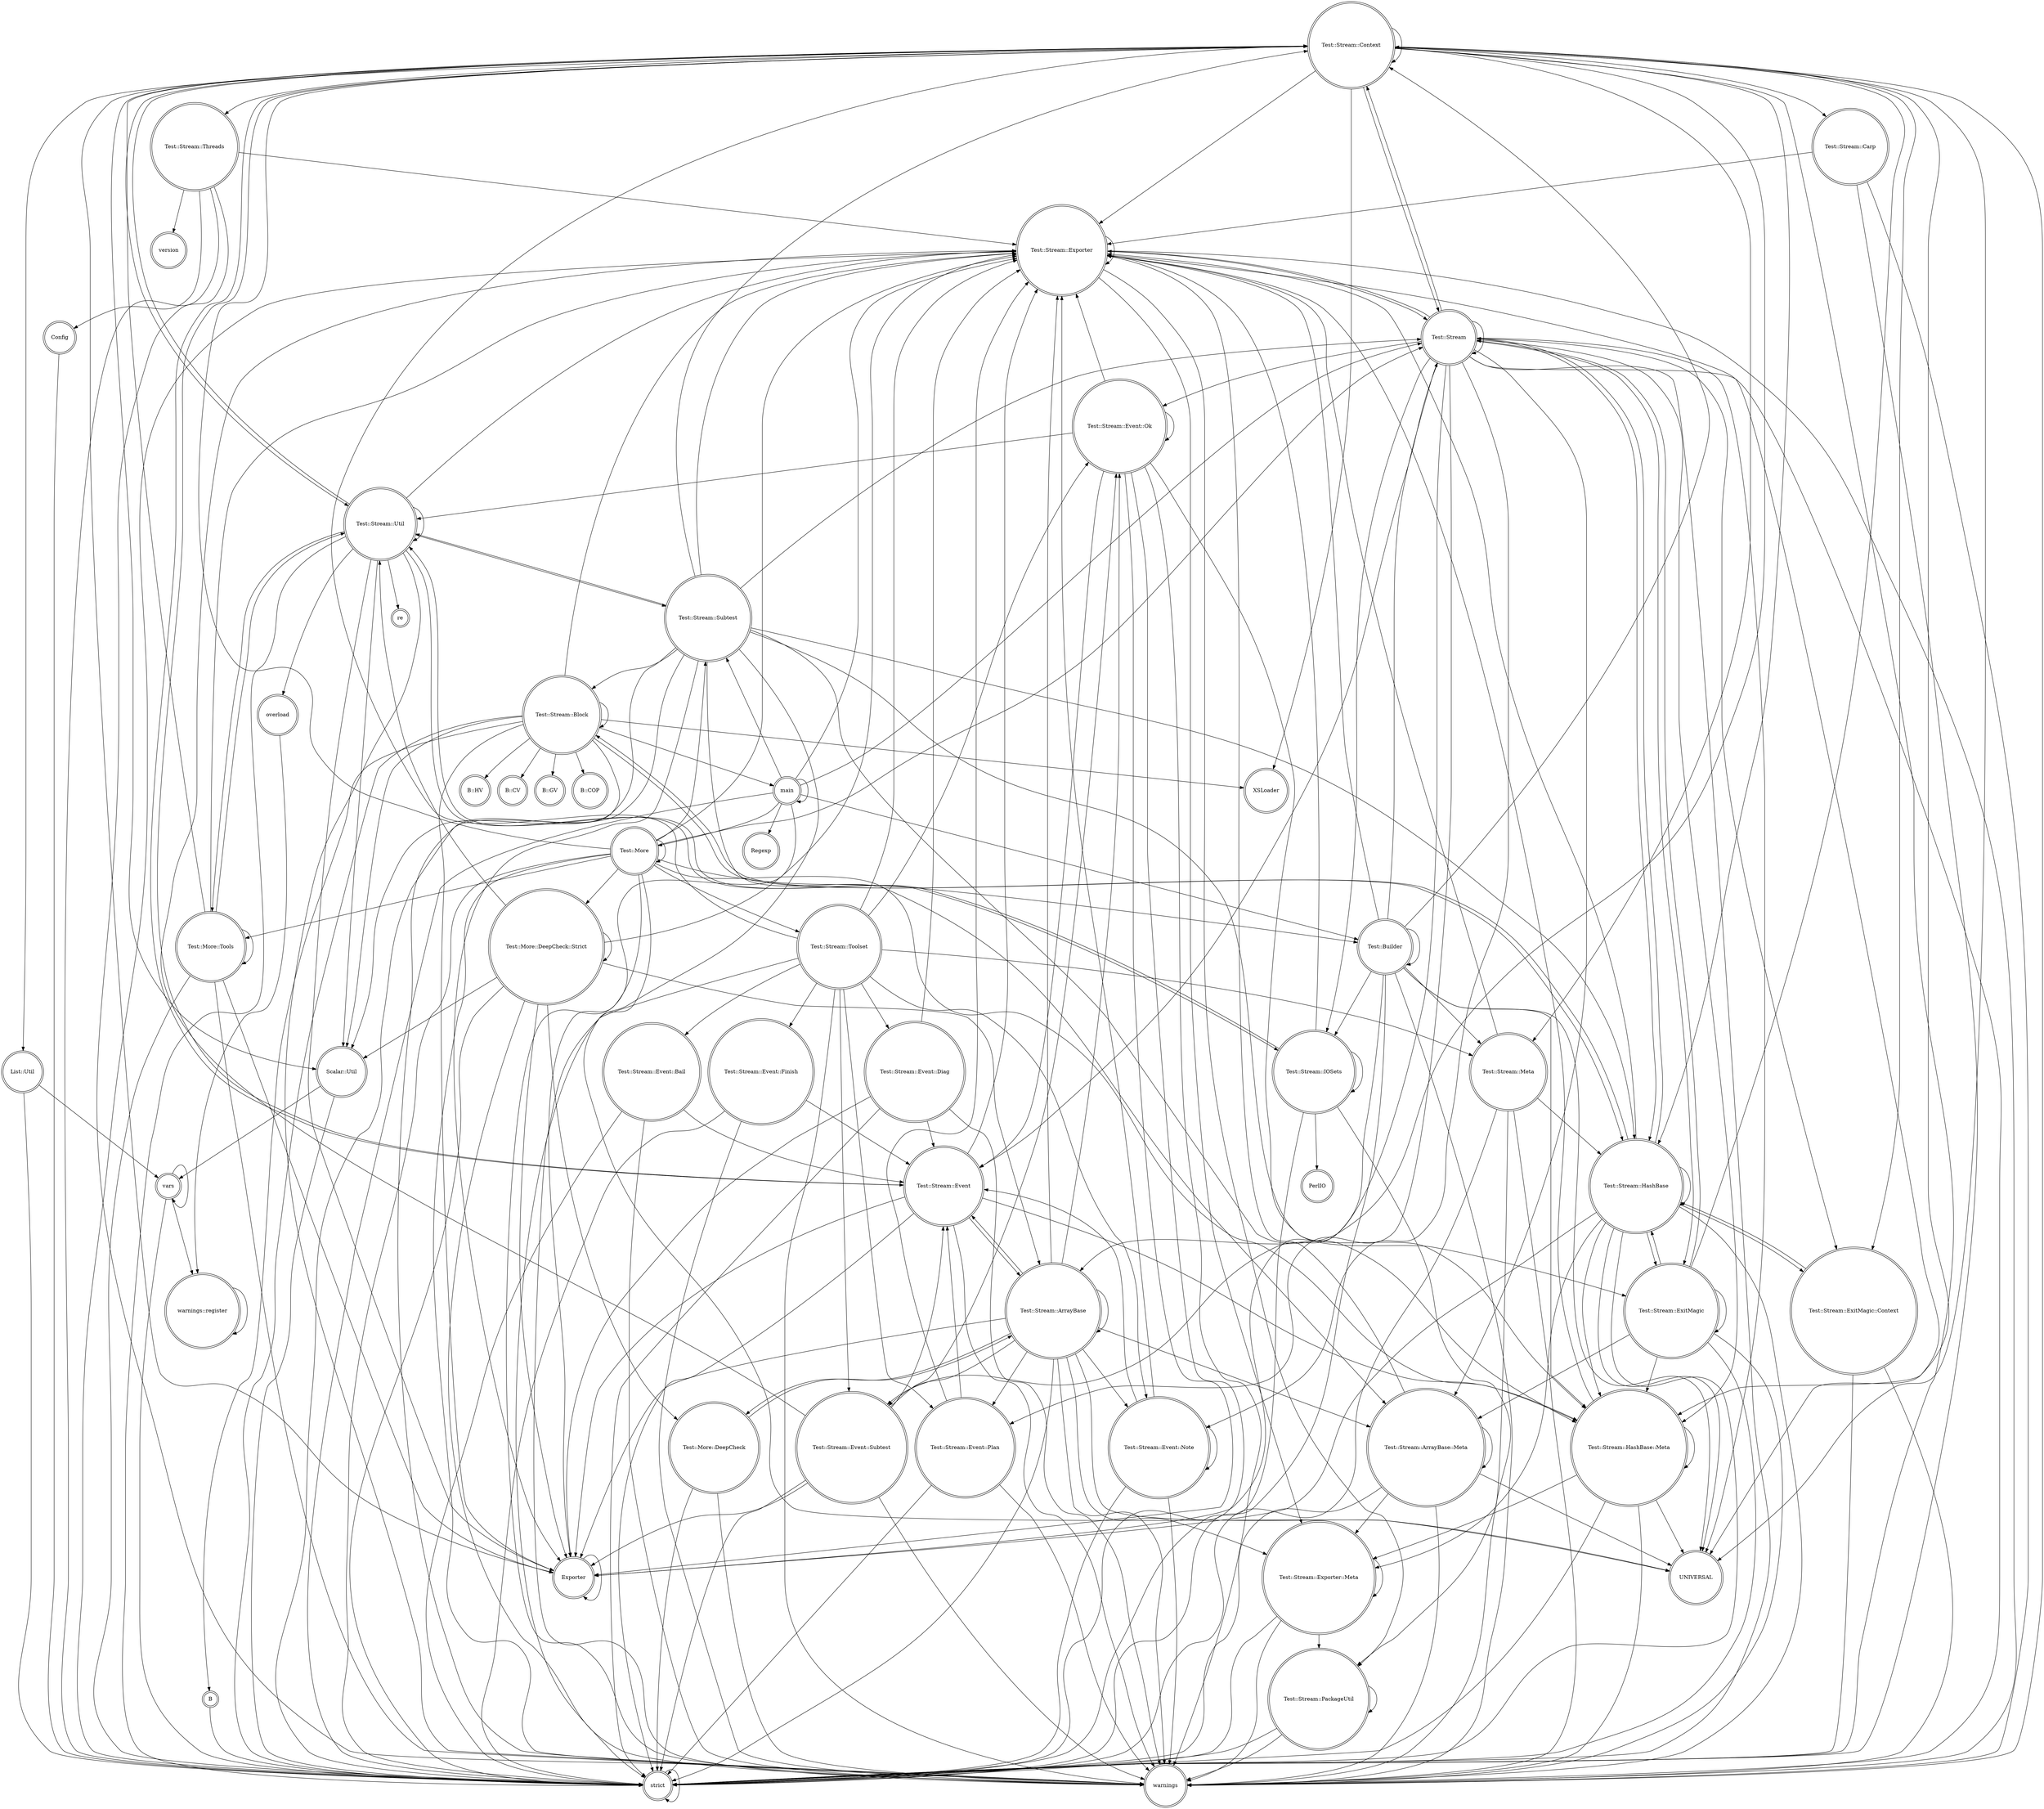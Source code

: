 digraph {
graph [overlap=false]
node [shape=doublecircle];
"Test::Stream::Context" -> "List::Util";
"Test::More" -> "Test::More";
"Test::Stream::IOSets" -> "Test::Stream::IOSets";
"Test::More::Tools" -> "Test::Stream::Exporter";
"Test::Stream::Threads" -> "Config";
"Test::Stream::ArrayBase" -> "Test::Stream::Event";
"Test::Stream::Event::Subtest" -> "Test::Stream::Exporter";
"Test::Stream::Exporter" -> "strict";
"Test::Stream::Block" -> "B::COP";
"Test::Stream::ArrayBase" -> "Test::Stream::ArrayBase::Meta";
"Test::More::DeepCheck" -> "strict";
"Test::Stream::ExitMagic" -> "Test::Stream::ExitMagic";
"Test::Stream::Event::Plan" -> "Test::Stream::Exporter";
"Test::Stream" -> "Test::Stream::HashBase::Meta";
"Test::Stream::HashBase" -> "Test::Stream::ExitMagic::Context";
"Test::Stream::Threads" -> "version";
"Test::Stream" -> "Test::Stream::HashBase";
"Test::Stream::PackageUtil" -> "warnings";
"main" -> "strict";
"Test::Stream::HashBase" -> "Test::Stream::Exporter";
"Test::Stream::Event::Diag" -> "warnings";
"Test::Stream::HashBase::Meta" -> "UNIVERSAL";
"Test::Stream::HashBase::Meta" -> "Test::Stream::Exporter";
"Test::More" -> "Test::Stream::Exporter";
"Test::More" -> "Test::Stream::HashBase::Meta";
"Test::Stream::Meta" -> "Test::Stream::Exporter";
"Test::Stream::Subtest" -> "warnings";
"Test::Stream::ArrayBase" -> "Test::Stream::Event::Subtest";
"Test::Stream::Toolset" -> "Test::Stream::Event::Diag";
"Test::Stream::Toolset" -> "Test::Stream::Event::Bail";
"Test::Stream::Subtest" -> "Test::Stream::ExitMagic";
"Test::Stream::Exporter" -> "warnings";
"Test::Stream::Context" -> "Test::Stream::Util";
"Test::Stream::Context" -> "Test::Stream::Meta";
"Test::Builder" -> "Exporter";
"Test::Stream::Event::Bail" -> "strict";
"Test::More::DeepCheck" -> "warnings";
"Test::Stream::HashBase" -> "UNIVERSAL";
"Test::Stream::ExitMagic" -> "Test::Stream::ArrayBase::Meta";
"Test::Stream::Toolset" -> "Test::Stream::Meta";
"Test::Stream::Event::Subtest" -> "Exporter";
"Test::Stream::HashBase" -> "Test::Stream::ExitMagic";
"Test::Stream::ArrayBase::Meta" -> "Test::Stream::ArrayBase::Meta";
"Test::Stream::ArrayBase" -> "Test::Stream::Exporter";
"Test::Stream::Exporter" -> "Test::Stream::Exporter::Meta";
"Test::More" -> "Exporter";
"Test::Stream::Meta" -> "strict";
"Test::Stream::Event::Bail" -> "warnings";
"Test::Stream::ArrayBase" -> "warnings";
"Test::Stream::PackageUtil" -> "Test::Stream::PackageUtil";
"Test::Stream::Context" -> "Exporter";
"Test::More::Tools" -> "Test::More::Tools";
"Test::Stream::ExitMagic::Context" -> "warnings";
"Test::Stream" -> "Test::Stream::Event::Plan";
"Test::Stream::ArrayBase" -> "Test::Stream::Event::Note";
"Test::Stream::Event::Diag" -> "Test::Stream::Event";
"main" -> "main";
"Test::Stream::Util" -> "Test::More::Tools";
"Test::Stream::Context" -> "Test::Stream::Carp";
"Test::Stream::Util" -> "Test::Stream::Context";
"Test::Stream::Toolset" -> "Test::Stream::Event::Subtest";
"Test::More::Tools" -> "Test::Stream::Context";
"Test::Stream::Context" -> "Test::Stream::ExitMagic::Context";
"Test::Stream::Subtest" -> "Scalar::Util";
"Test::Stream::ExitMagic" -> "Test::Stream::HashBase::Meta";
"Test::Stream::Block" -> "strict";
"Test::More" -> "Test::More::Tools";
"Test::Stream::Subtest" -> "Test::Stream::HashBase::Meta";
"Test::Stream" -> "Test::Stream::Event";
"Test::Stream::Util" -> "Test::Stream::Subtest";
"Test::Stream::HashBase" -> "Test::Stream::Exporter::Meta";
"Test::More::DeepCheck::Strict" -> "Test::More::DeepCheck::Strict";
"Test::Stream::Event::Ok" -> "strict";
"Test::Stream::Toolset" -> "warnings";
"Test::Stream::Exporter::Meta" -> "strict";
"Test::Stream::ExitMagic" -> "Test::Stream::Context";
"Test::More::DeepCheck::Strict" -> "strict";
"Test::More" -> "Test::Stream::Context";
"Test::Stream::ArrayBase" -> "Test::Stream::ArrayBase";
"Test::Stream::Util" -> "warnings";
"Test::Stream::ArrayBase::Meta" -> "Test::Stream::Exporter";
"Test::Builder" -> "Test::Stream::Exporter";
"Test::Stream::Block" -> "Scalar::Util";
"Test::More::Tools" -> "strict";
"Test::Stream::Block" -> "B::HV";
"Test::Stream::Exporter" -> "Test::Stream::Exporter";
"Test::More::DeepCheck::Strict" -> "Exporter";
"Test::Stream::Context" -> "Test::Stream::Threads";
"Test::Stream::Util" -> "Exporter";
"Test::Stream::ArrayBase" -> "Exporter";
"Test::Stream::Event::Ok" -> "Test::Stream::Event";
"Test::Stream" -> "Test::Stream::ExitMagic::Context";
"Test::Stream::Threads" -> "Test::Stream::Exporter";
"Test::Stream::Event::Ok" -> "Test::Stream::HashBase::Meta";
"Test::Stream::Toolset" -> "Test::Stream::Event::Plan";
"Test::Stream::Context" -> "Test::Stream::Event";
"Test::Stream::Event" -> "strict";
"Test::Stream::Subtest" -> "Test::Stream::Util";
"Test::Stream::Event::Ok" -> "Test::Stream::Event::Ok";
"Test::Stream::Block" -> "Test::Stream::HashBase";
"Test::Stream::Event::Diag" -> "Exporter";
"Test::Stream::Context" -> "Test::Stream::HashBase::Meta";
"Test::Stream" -> "Test::Stream::Event::Subtest";
"Test::Stream::ExitMagic::Context" -> "Test::Stream::HashBase";
"Test::Stream::ExitMagic" -> "Test::Stream";
"Test::Stream::Exporter::Meta" -> "Test::Stream::PackageUtil";
"Test::Stream::Event::Subtest" -> "Test::Stream::Event::Ok";
"Test::Stream::Exporter::Meta" -> "Test::Stream::Exporter::Meta";
"Test::More::DeepCheck::Strict" -> "Test::Stream::ArrayBase";
"Test::Stream::Event::Diag" -> "Test::Stream::Exporter";
"Test::Stream::HashBase" -> "Test::Stream";
"Test::Stream::ArrayBase::Meta" -> "strict";
"Test::Stream::Event" -> "Test::Stream::HashBase::Meta";
"Test::Stream::Util" -> "Test::Stream::Util";
"Test::Stream::ArrayBase" -> "UNIVERSAL";
"main" -> "Test::More";
"vars" -> "warnings::register";
"Test::Stream::IOSets" -> "strict";
"Test::Stream::ExitMagic" -> "warnings";
"Test::Stream::Event::Note" -> "warnings";
"Test::Stream::Event::Finish" -> "warnings";
"Test::Stream::Toolset" -> "Test::Stream::Event::Finish";
"Test::More::DeepCheck::Strict" -> "Scalar::Util";
"Test::Stream::Context" -> "Scalar::Util";
"Test::Stream::Event::Note" -> "Test::Stream::Event::Note";
"List::Util" -> "strict";
"Test::Stream::IOSets" -> "warnings";
"Test::Stream" -> "UNIVERSAL";
"Test::Builder" -> "Test::Stream::Context";
"Test::Stream::IOSets" -> "Test::Stream::Exporter";
"Test::Stream::Context" -> "Test::Stream";
"Test::Stream::Subtest" -> "Test::Stream";
"Test::More::Tools" -> "warnings";
"Test::Stream::Event::Plan" -> "Test::Stream::Event";
"warnings::register" -> "warnings::register";
"main" -> "Test::Stream::Subtest";
"Test::Builder" -> "Test::Stream::HashBase::Meta";
"Test::Stream" -> "Test::Stream::Context";
"Test::More::Tools" -> "Exporter";
"main" -> "Regexp";
"Test::More" -> "Test::Stream";
"Test::Stream::PackageUtil" -> "strict";
"Test::Stream::Meta" -> "Test::Stream::PackageUtil";
"Test::Stream::Toolset" -> "Test::Stream::Event::Ok";
"Test::Stream::Block" -> "XSLoader";
"strict" -> "strict";
"Test::Stream::Toolset" -> "Test::Stream::Exporter";
"Test::Stream::Toolset" -> "Test::Stream::Context";
"Test::Builder" -> "Test::Stream::Meta";
"Scalar::Util" -> "vars";
"Test::Stream::HashBase::Meta" -> "warnings";
"main" -> "Test::Stream::Exporter";
"Scalar::Util" -> "strict";
"Test::Stream::Subtest" -> "Test::Stream::HashBase";
"Test::Stream::Util" -> "strict";
"Test::Stream::Exporter" -> "Test::Stream";
"Test::Stream::IOSets" -> "PerlIO";
"B" -> "strict";
"Test::More::DeepCheck::Strict" -> "Test::Stream::Exporter";
"Test::Stream::HashBase" -> "Test::Stream::Block";
"Test::Builder" -> "Test::Stream";
"Test::More::DeepCheck::Strict" -> "Test::Stream::Util";
"Exporter" -> "Exporter";
"Test::Builder" -> "warnings";
"Test::Stream" -> "Test::Stream::IOSets";
"Test::Stream::Block" -> "B";
"Test::Stream::Util" -> "overload";
"Test::Stream::Context" -> "Test::Stream::ArrayBase";
"Test::Stream::Event::Subtest" -> "Test::Stream::Event";
"Test::Stream::ArrayBase" -> "Test::Stream::Event::Plan";
"Test::Stream" -> "warnings";
"Test::Stream::ArrayBase::Meta" -> "warnings";
"main" -> "Test::Stream";
"Test::More" -> "Test::More::DeepCheck::Strict";
"Test::More" -> "Test::Builder";
"Test::More::Tools" -> "Test::Stream::Util";
"Test::Stream::Event::Diag" -> "strict";
"Test::More" -> "warnings";
"Test::Stream::Carp" -> "strict";
"Test::Stream::Util" -> "Test::Stream::IOSets";
"Test::Stream::Threads" -> "strict";
"Test::More" -> "Test::Stream::Toolset";
"Test::Stream::Meta" -> "warnings";
"Test::Stream::Meta" -> "Test::Stream::HashBase";
"Test::More::DeepCheck::Strict" -> "Test::More::DeepCheck";
"Test::Stream::Context" -> "Test::Stream::Context";
"Test::Stream::Context" -> "XSLoader";
"Test::Stream::Util" -> "Test::Stream::Exporter";
"Test::Stream::Carp" -> "warnings";
"Test::Stream::Exporter" -> "UNIVERSAL";
"Test::Stream::ExitMagic::Context" -> "strict";
"Config" -> "strict";
"Test::Stream::ArrayBase::Meta" -> "UNIVERSAL";
"Test::Stream::Event::Note" -> "strict";
"Test::Stream" -> "Test::Stream";
"Test::Stream::Event::Ok" -> "Test::Stream::Exporter";
"Test::Builder" -> "Test::Builder";
"Test::Stream::Block" -> "B::CV";
"Test::Stream::Event::Subtest" -> "warnings";
"Test::Stream" -> "strict";
"main" -> "warnings";
"Test::More::DeepCheck" -> "Test::Stream::ArrayBase";
"Test::Stream" -> "Test::Stream::Event::Ok";
"Test::Stream::ArrayBase" -> "strict";
"Test::Stream::Context" -> "warnings";
"vars" -> "strict";
"Test::Stream::Event" -> "Test::Stream::Exporter";
"Test::Stream::HashBase::Meta" -> "Test::Stream::HashBase::Meta";
"Test::Stream::Event::Subtest" -> "strict";
"Test::More" -> "Test::Stream::Subtest";
"Test::Builder" -> "UNIVERSAL";
"Test::More::DeepCheck::Strict" -> "warnings";
"Test::Stream::ExitMagic" -> "Test::Stream::HashBase";
"Test::Stream::IOSets" -> "Test::Stream::Util";
"Test::Builder" -> "strict";
"List::Util" -> "vars";
"Test::Stream::HashBase::Meta" -> "Test::Stream::Exporter::Meta";
"Test::Stream::Util" -> "Scalar::Util";
"Test::Stream::Block" -> "Test::Stream::Block";
"Test::Stream::Block" -> "main";
"Test::Stream::Event::Finish" -> "strict";
"Test::Stream" -> "Test::Stream::ExitMagic";
"Test::Stream::HashBase::Meta" -> "strict";
"Test::Stream" -> "Test::Stream::Event::Note";
"Test::Stream::Exporter" -> "Test::Stream::PackageUtil";
"Test::Stream::Context" -> "strict";
"vars" -> "vars";
"Test::Stream::ArrayBase" -> "Test::More::DeepCheck";
"Test::Stream::ArrayBase" -> "Test::Stream::Event::Ok";
"Test::Stream::ArrayBase" -> "Test::Stream::Exporter::Meta";
"Test::Stream::Block" -> "warnings";
"Test::Stream::Block" -> "B::GV";
"main" -> "Test::Builder";
"Test::Stream::Context" -> "UNIVERSAL";
"Test::Stream::Event" -> "Test::Stream::Context";
"Test::Stream::Event" -> "Exporter";
"Test::Stream::Event" -> "Test::Stream::ArrayBase";
"Test::Stream::HashBase" -> "Exporter";
"Test::Stream::Event::Bail" -> "Test::Stream::Event";
"Test::More" -> "UNIVERSAL";
"Test::Stream::Event::Plan" -> "strict";
"Test::Stream::Util" -> "re";
"Test::Stream::Event::Ok" -> "Exporter";
"Test::Stream::HashBase" -> "Test::Stream::HashBase";
"Test::Stream::ArrayBase::Meta" -> "Test::Stream::Exporter::Meta";
"Test::Stream" -> "Test::Stream::ArrayBase::Meta";
"Test::Stream::Subtest" -> "Test::Stream::Block";
"Test::Stream::Event::Ok" -> "Test::Stream::Util";
"Test::Stream::Event::Plan" -> "warnings";
"Test::Stream::Block" -> "Exporter";
"Test::Stream::Subtest" -> "Test::Stream::Exporter";
"Test::Stream::Subtest" -> "Exporter";
"Test::Stream::Context" -> "Test::Stream::Exporter";
"Test::Stream::Event::Note" -> "Test::Stream::Exporter";
"Test::Stream::Block" -> "Test::Stream::Exporter";
"Test::Stream::Toolset" -> "Test::Stream::Event::Note";
"Test::Stream::HashBase" -> "strict";
"Test::Stream::Event::Finish" -> "Test::Stream::Event";
"Test::More" -> "strict";
"Test::Stream::Context" -> "Test::Stream::HashBase";
"Test::Stream::HashBase" -> "Test::Stream::HashBase::Meta";
"Test::Stream::Event" -> "warnings";
"Test::Stream::Threads" -> "warnings";
"Test::Stream::Subtest" -> "Test::Stream::Context";
"Test::Stream::Subtest" -> "strict";
"Test::Stream::Event::Note" -> "Test::Stream::Event";
"Test::Builder" -> "Test::Stream::IOSets";
"Test::Stream::Toolset" -> "strict";
"Test::Stream::Exporter::Meta" -> "warnings";
"Test::Stream" -> "Test::Stream::Exporter";
"Test::Stream::Subtest" -> "Test::Stream::ArrayBase::Meta";
"Test::Stream::ExitMagic" -> "strict";
"overload" -> "warnings::register";
"Test::Stream::Carp" -> "Test::Stream::Exporter";
"Test::Stream::Event::Ok" -> "warnings";
"Test::Stream::HashBase" -> "warnings";
}
